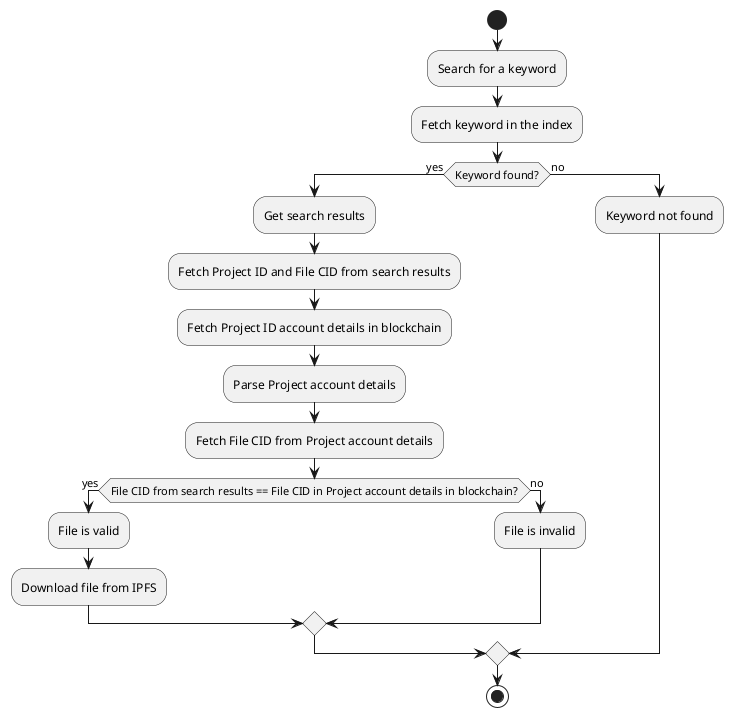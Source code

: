 @startuml
start
:Search for a keyword;
:Fetch keyword in the index;

if (Keyword found?) then (yes)
    :Get search results;
    :Fetch Project ID and File CID from search results;
    :Fetch Project ID account details in blockchain;

    :Parse Project account details;
    :Fetch File CID from Project account details;
    
    if (File CID from search results == File CID in Project account details in blockchain?) then (yes)
        :File is valid;
        :Download file from IPFS;
    else (no)
        :File is invalid;
    endif

else (no)
    :Keyword not found;
endif

stop
@enduml
